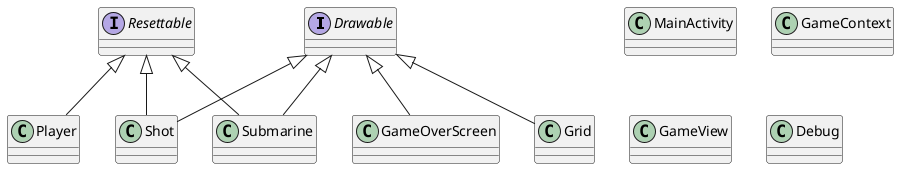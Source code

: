 @startuml

' Define interfaces
interface Drawable {
}

interface Resettable {
}

' Define classes
class MainActivity {
}

class GameContext {
}

class GameView {
}

class Submarine {
}

class Shot {
}

class Grid {
}

class GameOverScreen {
}

class Debug {
}

' Implementations
Player -up-|> Resettable
Submarine -up-|> Resettable
Submarine -up-|> Drawable
Shot -up-|> Resettable
Shot -up-|> Drawable
Grid -up-|> Drawable
GameOverScreen -up-|> Drawable

@enduml
